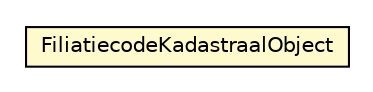 #!/usr/local/bin/dot
#
# Class diagram 
# Generated by UMLGraph version R5_6-24-gf6e263 (http://www.umlgraph.org/)
#

digraph G {
	edge [fontname="Helvetica",fontsize=10,labelfontname="Helvetica",labelfontsize=10];
	node [fontname="Helvetica",fontsize=10,shape=plaintext];
	nodesep=0.25;
	ranksep=0.5;
	// nl.egem.stuf.sector.bg._0204.KDOKDOFILRel.FiliatiecodeKadastraalObject
	c85043 [label=<<table title="nl.egem.stuf.sector.bg._0204.KDOKDOFILRel.FiliatiecodeKadastraalObject" border="0" cellborder="1" cellspacing="0" cellpadding="2" port="p" bgcolor="lemonChiffon" href="./KDOKDOFILRel.FiliatiecodeKadastraalObject.html">
		<tr><td><table border="0" cellspacing="0" cellpadding="1">
<tr><td align="center" balign="center"> FiliatiecodeKadastraalObject </td></tr>
		</table></td></tr>
		</table>>, URL="./KDOKDOFILRel.FiliatiecodeKadastraalObject.html", fontname="Helvetica", fontcolor="black", fontsize=10.0];
}

